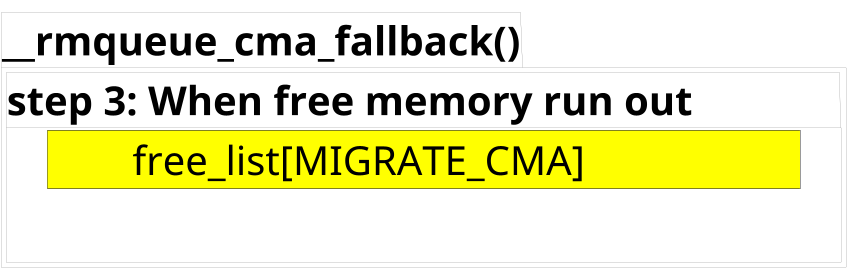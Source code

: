 @startuml
!$font_size = 200
!$border_thick = 2

scale 1/5
skinparam ComponentStyle rectangle
skinparam Component {
    FontSize $font_size
    BorderThickness $border_thick
    BorderColor black
}
skinparam Rectangle {
    FontSize $font_size
    BorderThickness 0
    BackgroundColor transparent
}

skinparam Package {
    FontSize $font_size
    BorderThickness 0
    BackgroundColor transparent
}

package "__rmqueue_cma_fallback()" as pack2 {
    package "step 3: When free memory run out\t\t" as step3 {
        component "\tfree_list[MIGRATE_CMA]\t\t\t" as cma #Yellow
        [tag2] $tag2
        cma-down-[tag2]
        hide $tag2
    }
}

@enduml